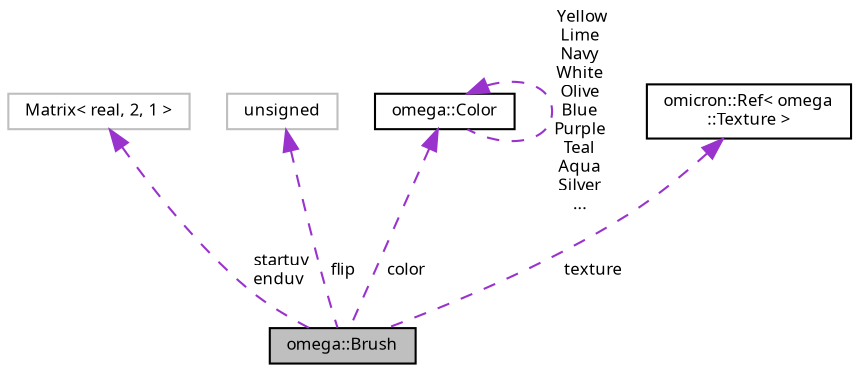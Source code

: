 digraph "omega::Brush"
{
  bgcolor="transparent";
  edge [fontname="FreeSans.ttf",fontsize="8",labelfontname="FreeSans.ttf",labelfontsize="8"];
  node [fontname="FreeSans.ttf",fontsize="8",shape=record];
  Node1 [label="omega::Brush",height=0.2,width=0.4,color="black", fillcolor="grey75", style="filled" fontcolor="black"];
  Node2 -> Node1 [dir="back",color="darkorchid3",fontsize="8",style="dashed",label=" startuv\nenduv" ,fontname="FreeSans.ttf"];
  Node2 [label="Matrix\< real, 2, 1 \>",height=0.2,width=0.4,color="grey75"];
  Node3 -> Node1 [dir="back",color="darkorchid3",fontsize="8",style="dashed",label=" flip" ,fontname="FreeSans.ttf"];
  Node3 [label="unsigned",height=0.2,width=0.4,color="grey75"];
  Node4 -> Node1 [dir="back",color="darkorchid3",fontsize="8",style="dashed",label=" color" ,fontname="FreeSans.ttf"];
  Node4 [label="omega::Color",height=0.2,width=0.4,color="black",URL="$classomega_1_1_color.html"];
  Node4 -> Node4 [dir="back",color="darkorchid3",fontsize="8",style="dashed",label=" Yellow\nLime\nNavy\nWhite\nOlive\nBlue\nPurple\nTeal\nAqua\nSilver\n..." ,fontname="FreeSans.ttf"];
  Node5 -> Node1 [dir="back",color="darkorchid3",fontsize="8",style="dashed",label=" texture" ,fontname="FreeSans.ttf"];
  Node5 [label="omicron::Ref\< omega\l::Texture \>",height=0.2,width=0.4,color="black",URL="$classomicron_1_1_ref.html"];
}
